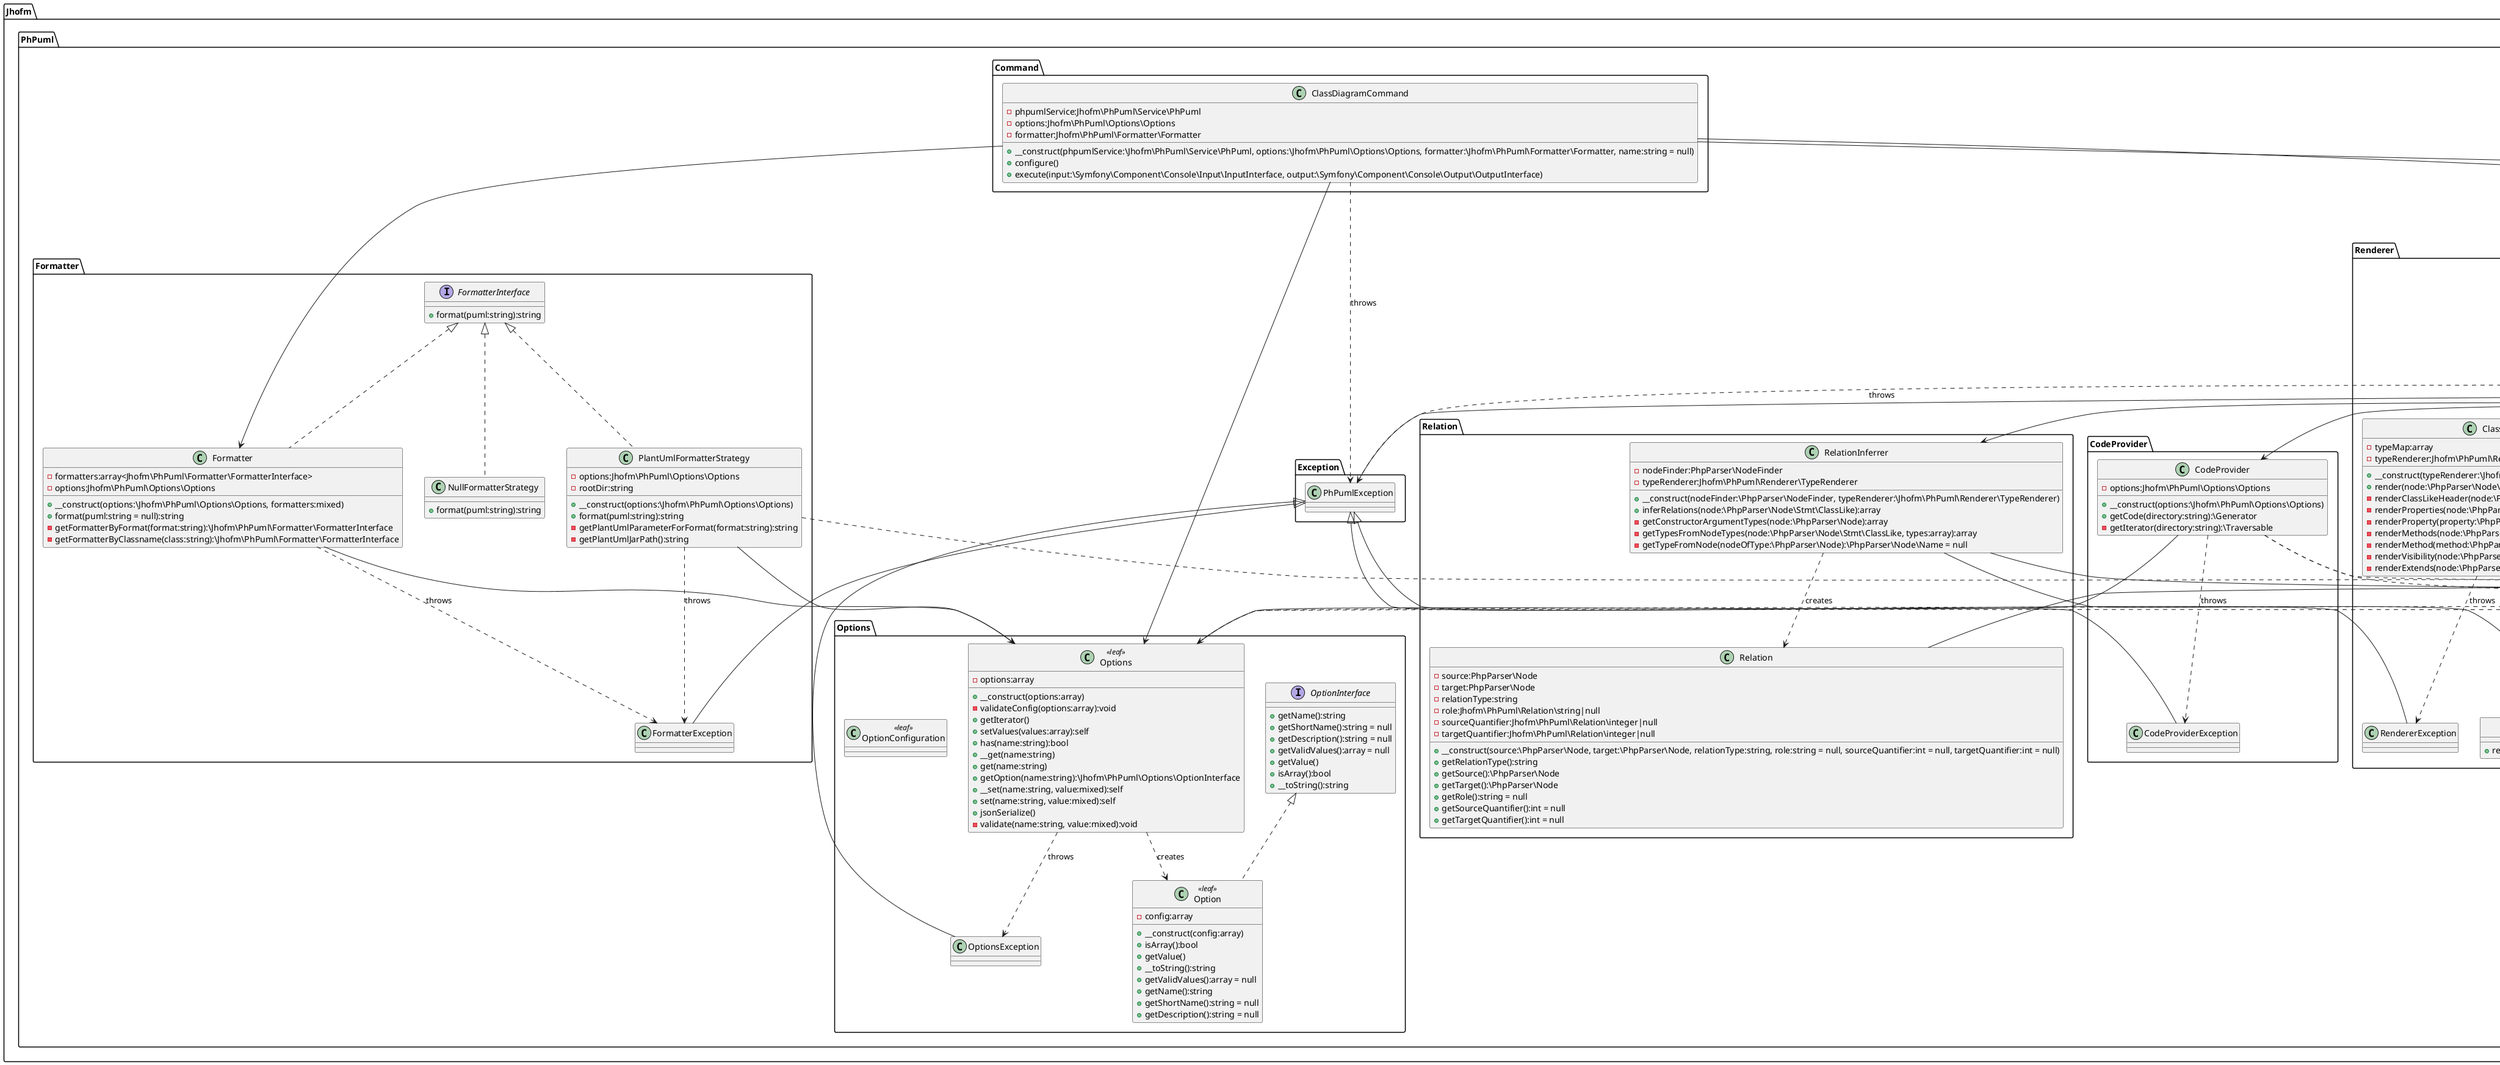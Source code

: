 @startuml
        
set namespaceSeparator \\ 

class Jhofm\\PhPuml\\CodeProvider\\CodeProvider {
  -options:Jhofm\PhPuml\Options\Options
  
  +__construct(options:\\Jhofm\\PhPuml\\Options\\Options)
  +getCode(directory:string):\\Generator
  -getIterator(directory:string):\\Traversable
}

Jhofm\\PhPuml\\CodeProvider\\CodeProvider --> \\Jhofm\\PhPuml\\Options\\Options
Jhofm\\PhPuml\\CodeProvider\\CodeProvider ..> \\Jhofm\\PhPuml\\CodeProvider\\CodeProviderException : throws
Jhofm\\PhPuml\\CodeProvider\\CodeProvider ..> \\League\\Flysystem\\Filesystem : creates
Jhofm\\PhPuml\\CodeProvider\\CodeProvider ..> \\League\\Flysystem\\Local\\LocalFilesystemAdapter : creates

class Jhofm\\PhPuml\\CodeProvider\\CodeProviderException extends \\Jhofm\\PhPuml\\Exception\\PhPumlException {
}

class Jhofm\\PhPuml\\Command\\ClassDiagramCommand extends \\Symfony\\Component\\Console\\Command\\Command {
  -phpumlService:Jhofm\PhPuml\Service\PhPuml
  -options:Jhofm\PhPuml\Options\Options
  -formatter:Jhofm\PhPuml\Formatter\Formatter
  
  +__construct(phpumlService:\\Jhofm\\PhPuml\\Service\\PhPuml, options:\\Jhofm\\PhPuml\\Options\\Options, formatter:\\Jhofm\\PhPuml\\Formatter\\Formatter, name:string = null)
  +configure()
  +execute(input:\\Symfony\\Component\\Console\\Input\\InputInterface, output:\\Symfony\\Component\\Console\\Output\\OutputInterface)
}

Jhofm\\PhPuml\\Command\\ClassDiagramCommand --> \\Jhofm\\PhPuml\\Service\\PhPuml
Jhofm\\PhPuml\\Command\\ClassDiagramCommand --> \\Jhofm\\PhPuml\\Options\\Options
Jhofm\\PhPuml\\Command\\ClassDiagramCommand --> \\Jhofm\\PhPuml\\Formatter\\Formatter
Jhofm\\PhPuml\\Command\\ClassDiagramCommand ..> \\Jhofm\\PhPuml\\Exception\\PhPumlException : throws

class Jhofm\\PhPuml\\Exception\\PhPumlException extends \\Exception {
}

class Jhofm\\PhPuml\\Formatter\\Formatter implements \\Jhofm\\PhPuml\\Formatter\\FormatterInterface {
  -formatters:array<Jhofm\PhPuml\Formatter\FormatterInterface>
  -options:Jhofm\PhPuml\Options\Options
  
  +__construct(options:\\Jhofm\\PhPuml\\Options\\Options, formatters:mixed)
  +format(puml:string = null):string
  -getFormatterByFormat(format:string):\\Jhofm\\PhPuml\\Formatter\\FormatterInterface
  -getFormatterByClassname(class:string):\\Jhofm\\PhPuml\\Formatter\\FormatterInterface
}

Jhofm\\PhPuml\\Formatter\\Formatter --> \\Jhofm\\PhPuml\\Options\\Options
Jhofm\\PhPuml\\Formatter\\Formatter ..> \\Jhofm\\PhPuml\\Formatter\\FormatterException : throws

class Jhofm\\PhPuml\\Formatter\\FormatterException extends \\Jhofm\\PhPuml\\Exception\\PhPumlException {
}

interface Jhofm\\PhPuml\\Formatter\\FormatterInterface {
  +format(puml:string):string
}

class Jhofm\\PhPuml\\Formatter\\NullFormatterStrategy implements \\Jhofm\\PhPuml\\Formatter\\FormatterInterface {
  +format(puml:string):string
}

class Jhofm\\PhPuml\\Formatter\\PlantUmlFormatterStrategy implements \\Jhofm\\PhPuml\\Formatter\\FormatterInterface {
  -options:Jhofm\PhPuml\Options\Options
  -rootDir:string
  
  +__construct(options:\\Jhofm\\PhPuml\\Options\\Options)
  +format(puml:string):string
  -getPlantUmlParameterForFormat(format:string):string
  -getPlantUmlJarPath():string
}

Jhofm\\PhPuml\\Formatter\\PlantUmlFormatterStrategy --> \\Jhofm\\PhPuml\\Options\\Options
Jhofm\\PhPuml\\Formatter\\PlantUmlFormatterStrategy ..> \\Jhofm\\PhPuml\\Formatter\\FormatterException : throws
Jhofm\\PhPuml\\Formatter\\PlantUmlFormatterStrategy ..> \\Symfony\\Component\\Process\\Process : creates

class Jhofm\\PhPuml\\NodeVisitor\\NameResolver extends \\PhpParser\\NodeVisitor\\NameResolver {
  +__construct()
  +enterNode(node:\\PhpParser\\Node)
  -addAlias(use:\\PhpParser\\Node\\Stmt\\UseUse, type:mixed, prefix:\\PhpParser\\Node\\Name)
  -resolveSignature(node:mixed)
  -resolveType(node:mixed)
  -resolveAttributes(node:\\PhpParser\\Node\\Stmt\\Property)
}

Jhofm\\PhPuml\\NodeVisitor\\NameResolver ..> \\PhpParser\\Node\\Name : uses
Jhofm\\PhPuml\\NodeVisitor\\NameResolver ..> \\PhpParser\\BuilderHelpers : uses
Jhofm\\PhPuml\\NodeVisitor\\NameResolver ..> \\PhpParser\\Comment\\Doc : creates

class Jhofm\\PhPuml\\Options\\Option <<leaf>> implements \\Jhofm\\PhPuml\\Options\\OptionInterface {
  -config:array
  
  +__construct(config:array)
  +isArray():bool
  +getValue()
  +__toString():string
  +getValidValues():array = null
  +getName():string
  +getShortName():string = null
  +getDescription():string = null
}

class Jhofm\\PhPuml\\Options\\OptionConfiguration <<leaf>> {
}

interface Jhofm\\PhPuml\\Options\\OptionInterface {
  +getName():string
  +getShortName():string = null
  +getDescription():string = null
  +getValidValues():array = null
  +getValue()
  +isArray():bool
  +__toString():string
}

class Jhofm\\PhPuml\\Options\\Options <<leaf>> implements \\JsonSerializable, \\IteratorAggregate {
  -options:array
  
  +__construct(options:array)
  -validateConfig(options:array):void
  +getIterator()
  +setValues(values:array):self
  +has(name:string):bool
  +__get(name:string)
  +get(name:string)
  +getOption(name:string):\\Jhofm\\PhPuml\\Options\\OptionInterface
  +__set(name:string, value:mixed):self
  +set(name:string, value:mixed):self
  +jsonSerialize()
  -validate(name:string, value:mixed):void
}

Jhofm\\PhPuml\\Options\\Options ..> \\Jhofm\\PhPuml\\Options\\OptionsException : throws
Jhofm\\PhPuml\\Options\\Options ..> \\Jhofm\\PhPuml\\Options\\Option : creates

class Jhofm\\PhPuml\\Options\\OptionsException extends \\Jhofm\\PhPuml\\Exception\\PhPumlException {
}

class Jhofm\\PhPuml\\Relation\\Relation {
  -source:PhpParser\Node
  -target:PhpParser\Node
  -relationType:string
  -role:Jhofm\PhPuml\Relation\string|null
  -sourceQuantifier:Jhofm\PhPuml\Relation\integer|null
  -targetQuantifier:Jhofm\PhPuml\Relation\integer|null
  
  +__construct(source:\\PhpParser\\Node, target:\\PhpParser\\Node, relationType:string, role:string = null, sourceQuantifier:int = null, targetQuantifier:int = null)
  +getRelationType():string
  +getSource():\\PhpParser\\Node
  +getTarget():\\PhpParser\\Node
  +getRole():string = null
  +getSourceQuantifier():int = null
  +getTargetQuantifier():int = null
}

Jhofm\\PhPuml\\Relation\\Relation --> \\PhpParser\\Node

class Jhofm\\PhPuml\\Relation\\RelationInferrer {
  -nodeFinder:PhpParser\NodeFinder
  -typeRenderer:Jhofm\PhPuml\Renderer\TypeRenderer
  
  +__construct(nodeFinder:\\PhpParser\\NodeFinder, typeRenderer:\\Jhofm\\PhPuml\\Renderer\\TypeRenderer)
  +inferRelations(node:\\PhpParser\\Node\\Stmt\\ClassLike):array
  -getConstructorArgumentTypes(node:\\PhpParser\\Node):array
  -getTypesFromNodeTypes(node:\\PhpParser\\Node\\Stmt\\ClassLike, types:array):array
  -getTypeFromNode(nodeOfType:\\PhpParser\\Node):\\PhpParser\\Node\\Name = null
}

Jhofm\\PhPuml\\Relation\\RelationInferrer --> \\PhpParser\\NodeFinder
Jhofm\\PhPuml\\Relation\\RelationInferrer --> \\Jhofm\\PhPuml\\Renderer\\TypeRenderer
Jhofm\\PhPuml\\Relation\\RelationInferrer ..> \\Jhofm\\PhPuml\\Relation\\Relation : creates

class Jhofm\\PhPuml\\Renderer\\ClassLikeRenderer extends \\Jhofm\\PhPuml\\Renderer\\IndentedRenderTrait {
  -typeMap:array
  -typeRenderer:Jhofm\PhPuml\Renderer\TypeRenderer
  
  +__construct(typeRenderer:\\Jhofm\\PhPuml\\Renderer\\TypeRenderer)
  +render(node:\\PhpParser\\Node\\Stmt\\ClassLike):string
  -renderClassLikeHeader(node:\\PhpParser\\Node\\Stmt\\ClassLike):string
  -renderProperties(node:\\PhpParser\\Node\\Stmt\\ClassLike):string
  -renderProperty(property:\\PhpParser\\Node\\Stmt\\Property):string
  -renderMethods(node:\\PhpParser\\Node\\Stmt\\ClassLike):string
  -renderMethod(method:\\PhpParser\\Node\\Stmt\\ClassMethod):string
  -renderVisibility(node:\\PhpParser\\Node\\Stmt):string
  -renderExtends(node:\\PhpParser\\Node\\Stmt\\ClassLike):string
}

Jhofm\\PhPuml\\Renderer\\ClassLikeRenderer --> \\Jhofm\\PhPuml\\Renderer\\TypeRenderer
Jhofm\\PhPuml\\Renderer\\ClassLikeRenderer ..> \\Jhofm\\PhPuml\\Renderer\\RendererException : throws

abstract class Jhofm\\PhPuml\\Renderer\\IndentedRenderTrait <<trait>> {
  -indentation:Jhofm\PhPuml\Renderer\integer
  -indentationString:string
  
  -appendLine(puml:string, line:string):void
}

class Jhofm\\PhPuml\\Renderer\\RelationRenderer extends \\Jhofm\\PhPuml\\Renderer\\IndentedRenderTrait {
  -typeRenderer:Jhofm\PhPuml\Renderer\TypeRenderer
  
  +__construct(typeRenderer:\\Jhofm\\PhPuml\\Renderer\\TypeRenderer)
  +renderRelations(relations:array):string
  +render(relation:\\Jhofm\\PhPuml\\Relation\\Relation):string
  -renderRelationType(relation:\\Jhofm\\PhPuml\\Relation\\Relation, sourceQuantifier:int = null, targetQuantifier:int = null):string
  -renderQuantifier(sourceQuantifier:int = null):string
}

Jhofm\\PhPuml\\Renderer\\RelationRenderer --> \\Jhofm\\PhPuml\\Renderer\\TypeRenderer

class Jhofm\\PhPuml\\Renderer\\RendererException extends \\Jhofm\\PhPuml\\Exception\\PhPumlException {
}

class Jhofm\\PhPuml\\Renderer\\TypeRenderer {
  +render(type:\\PhpParser\\Node = null):string
}

class Jhofm\\PhPuml\\Service\\PhPuml {
  -parser:PhpParser\Parser
  -namespaceTraverser:PhpParser\NodeTraverser
  -codeProvider:Jhofm\PhPuml\CodeProvider\CodeProvider
  -nodeFinder:PhpParser\NodeFinder
  -classLikeRenderer:Jhofm\PhPuml\Renderer\ClassLikeRenderer
  -relationInferrer:Jhofm\PhPuml\Relation\RelationInferrer
  -relationRenderer:Jhofm\PhPuml\Renderer\RelationRenderer
  
  +__construct(codeProvider:\\Jhofm\\PhPuml\\CodeProvider\\CodeProvider, nodeFinder:\\PhpParser\\NodeFinder, namespaceTraverser:\\PhpParser\\NodeTraverser, parser:\\PhpParser\\Parser, relationInferrer:\\Jhofm\\PhPuml\\Relation\\RelationInferrer, classLikeRenderer:\\Jhofm\\PhPuml\\Renderer\\ClassLikeRenderer, relationRenderer:\\Jhofm\\PhPuml\\Renderer\\RelationRenderer)
  +generatePuml(input:string):string
}

Jhofm\\PhPuml\\Service\\PhPuml --> \\Jhofm\\PhPuml\\CodeProvider\\CodeProvider
Jhofm\\PhPuml\\Service\\PhPuml --> \\PhpParser\\NodeFinder
Jhofm\\PhPuml\\Service\\PhPuml --> \\PhpParser\\NodeTraverser
Jhofm\\PhPuml\\Service\\PhPuml --> \\PhpParser\\Parser
Jhofm\\PhPuml\\Service\\PhPuml --> \\Jhofm\\PhPuml\\Relation\\RelationInferrer
Jhofm\\PhPuml\\Service\\PhPuml --> \\Jhofm\\PhPuml\\Renderer\\ClassLikeRenderer
Jhofm\\PhPuml\\Service\\PhPuml --> \\Jhofm\\PhPuml\\Renderer\\RelationRenderer
Jhofm\\PhPuml\\Service\\PhPuml ..> \\Jhofm\\PhPuml\\Exception\\PhPumlException : throws

@enduml
